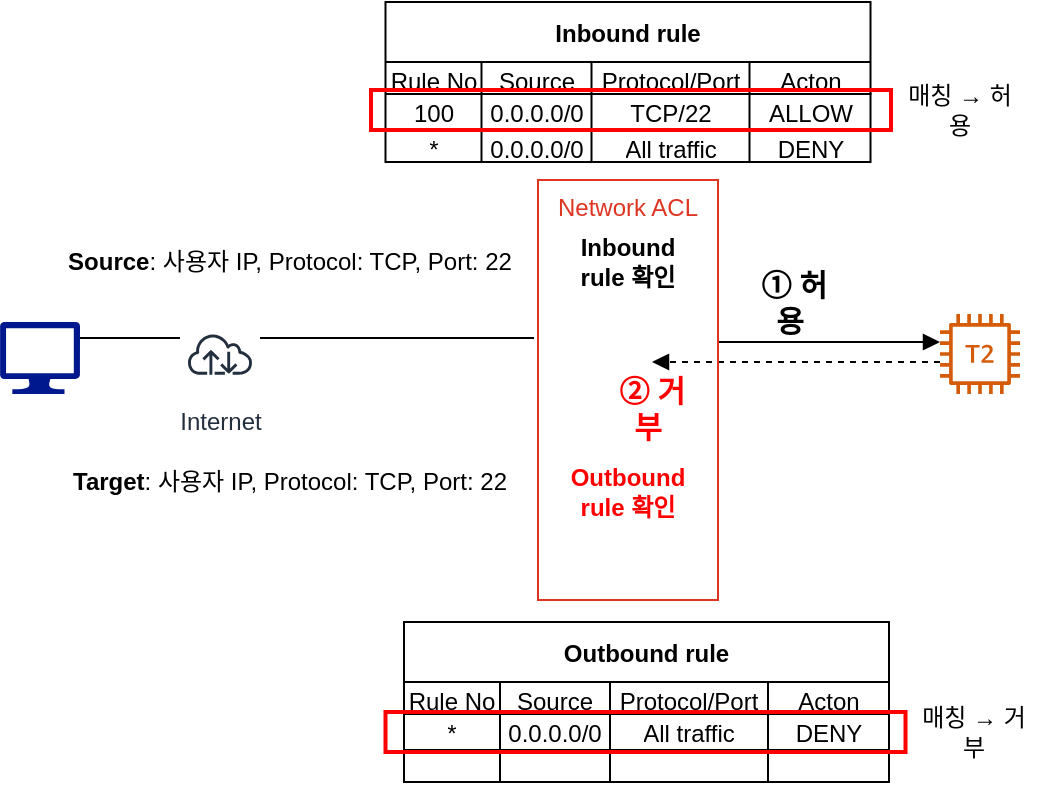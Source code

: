 <mxfile version="20.8.16" type="device"><diagram name="페이지-1" id="0qVLypGxp-LE01SH3K2b"><mxGraphModel dx="1114" dy="877" grid="1" gridSize="10" guides="1" tooltips="1" connect="1" arrows="1" fold="1" page="1" pageScale="1" pageWidth="827" pageHeight="1169" math="0" shadow="0"><root><mxCell id="0"/><mxCell id="1" parent="0"/><mxCell id="EIjQXRE9DcEJxLX_bb-6-1" style="edgeStyle=orthogonalEdgeStyle;rounded=0;orthogonalLoop=1;jettySize=auto;html=1;entryX=-0.022;entryY=0.424;entryDx=0;entryDy=0;entryPerimeter=0;endArrow=none;endFill=0;" edge="1" parent="1"><mxGeometry relative="1" as="geometry"><mxPoint x="130" y="248.04" as="sourcePoint"/><mxPoint x="357.02" y="248.04" as="targetPoint"/></mxGeometry></mxCell><mxCell id="EIjQXRE9DcEJxLX_bb-6-2" value="" style="sketch=0;aspect=fixed;pointerEvents=1;shadow=0;dashed=0;html=1;strokeColor=none;labelPosition=center;verticalLabelPosition=bottom;verticalAlign=top;align=center;fillColor=#00188D;shape=mxgraph.azure.computer" vertex="1" parent="1"><mxGeometry x="90" y="240" width="40" height="36" as="geometry"/></mxCell><mxCell id="EIjQXRE9DcEJxLX_bb-6-3" style="edgeStyle=orthogonalEdgeStyle;rounded=0;orthogonalLoop=1;jettySize=auto;html=1;endArrow=block;endFill=1;dashed=1;" edge="1" parent="1" source="EIjQXRE9DcEJxLX_bb-6-4"><mxGeometry relative="1" as="geometry"><Array as="points"><mxPoint x="540" y="260"/><mxPoint x="540" y="260"/></Array><mxPoint x="527" y="260" as="sourcePoint"/><mxPoint x="416" y="260" as="targetPoint"/></mxGeometry></mxCell><mxCell id="EIjQXRE9DcEJxLX_bb-6-4" value="" style="sketch=0;outlineConnect=0;fontColor=#232F3E;gradientColor=none;fillColor=#D45B07;strokeColor=none;dashed=0;verticalLabelPosition=bottom;verticalAlign=top;align=center;html=1;fontSize=12;fontStyle=0;aspect=fixed;pointerEvents=1;shape=mxgraph.aws4.t2_instance;" vertex="1" parent="1"><mxGeometry x="560" y="236" width="40" height="40" as="geometry"/></mxCell><mxCell id="EIjQXRE9DcEJxLX_bb-6-5" style="edgeStyle=orthogonalEdgeStyle;rounded=0;orthogonalLoop=1;jettySize=auto;html=1;endArrow=block;endFill=1;" edge="1" parent="1" source="EIjQXRE9DcEJxLX_bb-6-7" target="EIjQXRE9DcEJxLX_bb-6-4"><mxGeometry relative="1" as="geometry"><Array as="points"><mxPoint x="530" y="250"/><mxPoint x="530" y="250"/></Array></mxGeometry></mxCell><mxCell id="EIjQXRE9DcEJxLX_bb-6-7" value="Network ACL" style="fillColor=none;strokeColor=#DD3522;verticalAlign=top;fontStyle=0;fontColor=#DD3522;" vertex="1" parent="1"><mxGeometry x="359" y="169" width="90" height="210" as="geometry"/></mxCell><mxCell id="EIjQXRE9DcEJxLX_bb-6-8" value="Internet" style="sketch=0;outlineConnect=0;fontColor=#232F3E;gradientColor=none;strokeColor=#232F3E;fillColor=#ffffff;dashed=0;verticalLabelPosition=bottom;verticalAlign=top;align=center;html=1;fontSize=12;fontStyle=0;aspect=fixed;shape=mxgraph.aws4.resourceIcon;resIcon=mxgraph.aws4.internet;" vertex="1" parent="1"><mxGeometry x="180" y="236" width="40" height="40" as="geometry"/></mxCell><mxCell id="EIjQXRE9DcEJxLX_bb-6-9" value="&lt;b&gt;Source&lt;/b&gt;: 사용자 IP, Protocol: TCP, Port: 22" style="text;html=1;strokeColor=none;fillColor=none;align=center;verticalAlign=middle;whiteSpace=wrap;rounded=0;" vertex="1" parent="1"><mxGeometry x="120" y="200" width="230" height="20" as="geometry"/></mxCell><mxCell id="EIjQXRE9DcEJxLX_bb-6-10" value="&lt;b&gt;Target&lt;/b&gt;: 사용자 IP, Protocol: TCP, Port: 22" style="text;html=1;strokeColor=none;fillColor=none;align=center;verticalAlign=middle;whiteSpace=wrap;rounded=0;" vertex="1" parent="1"><mxGeometry x="120" y="310" width="230" height="20" as="geometry"/></mxCell><mxCell id="EIjQXRE9DcEJxLX_bb-6-11" value="Inbound rule 확인" style="text;html=1;strokeColor=none;fillColor=none;align=center;verticalAlign=middle;whiteSpace=wrap;rounded=0;fontStyle=1" vertex="1" parent="1"><mxGeometry x="369" y="195" width="70" height="30" as="geometry"/></mxCell><mxCell id="EIjQXRE9DcEJxLX_bb-6-12" value="&amp;nbsp;① 허용" style="text;html=1;strokeColor=none;fillColor=none;align=center;verticalAlign=middle;whiteSpace=wrap;rounded=0;fontStyle=1;fontSize=15;" vertex="1" parent="1"><mxGeometry x="460" y="217.5" width="50" height="25" as="geometry"/></mxCell><mxCell id="EIjQXRE9DcEJxLX_bb-6-13" value="&amp;nbsp;② 거부" style="text;html=1;strokeColor=none;fillColor=none;align=center;verticalAlign=middle;whiteSpace=wrap;rounded=0;fontStyle=1;fontSize=15;fontColor=#FF0000;" vertex="1" parent="1"><mxGeometry x="389" y="270" width="50" height="25" as="geometry"/></mxCell><mxCell id="EIjQXRE9DcEJxLX_bb-6-14" value="Outbound rule 확인" style="text;html=1;strokeColor=none;fillColor=none;align=center;verticalAlign=middle;whiteSpace=wrap;rounded=0;fontStyle=1;fontColor=#FF0000;" vertex="1" parent="1"><mxGeometry x="369" y="310" width="70" height="30" as="geometry"/></mxCell><mxCell id="EIjQXRE9DcEJxLX_bb-6-47" value="Inbound rule" style="shape=table;startSize=30;container=1;collapsible=0;childLayout=tableLayout;fontStyle=1" vertex="1" parent="1"><mxGeometry x="282.75" y="80" width="242.5" height="80" as="geometry"/></mxCell><mxCell id="EIjQXRE9DcEJxLX_bb-6-48" value="" style="shape=tableRow;horizontal=0;startSize=0;swimlaneHead=0;swimlaneBody=0;strokeColor=inherit;top=0;left=0;bottom=0;right=0;collapsible=0;dropTarget=0;fillColor=none;points=[[0,0.5],[1,0.5]];portConstraint=eastwest;" vertex="1" parent="EIjQXRE9DcEJxLX_bb-6-47"><mxGeometry y="30" width="242.5" height="16" as="geometry"/></mxCell><mxCell id="EIjQXRE9DcEJxLX_bb-6-49" value="Rule No" style="shape=partialRectangle;html=1;whiteSpace=wrap;connectable=0;strokeColor=inherit;overflow=hidden;fillColor=none;top=0;left=0;bottom=0;right=0;pointerEvents=1;" vertex="1" parent="EIjQXRE9DcEJxLX_bb-6-48"><mxGeometry width="48" height="16" as="geometry"><mxRectangle width="48" height="16" as="alternateBounds"/></mxGeometry></mxCell><mxCell id="EIjQXRE9DcEJxLX_bb-6-50" value="Source" style="shape=partialRectangle;html=1;whiteSpace=wrap;connectable=0;strokeColor=inherit;overflow=hidden;fillColor=none;top=0;left=0;bottom=0;right=0;pointerEvents=1;" vertex="1" parent="EIjQXRE9DcEJxLX_bb-6-48"><mxGeometry x="48" width="55" height="16" as="geometry"><mxRectangle width="55" height="16" as="alternateBounds"/></mxGeometry></mxCell><mxCell id="EIjQXRE9DcEJxLX_bb-6-51" value="Protocol/Port" style="shape=partialRectangle;html=1;whiteSpace=wrap;connectable=0;strokeColor=inherit;overflow=hidden;fillColor=none;top=0;left=0;bottom=0;right=0;pointerEvents=1;" vertex="1" parent="EIjQXRE9DcEJxLX_bb-6-48"><mxGeometry x="103" width="79" height="16" as="geometry"><mxRectangle width="79" height="16" as="alternateBounds"/></mxGeometry></mxCell><mxCell id="EIjQXRE9DcEJxLX_bb-6-52" value="Acton" style="shape=partialRectangle;html=1;whiteSpace=wrap;connectable=0;strokeColor=inherit;overflow=hidden;fillColor=none;top=0;left=0;bottom=0;right=0;pointerEvents=1;" vertex="1" parent="EIjQXRE9DcEJxLX_bb-6-48"><mxGeometry x="182" width="61" height="16" as="geometry"><mxRectangle width="61" height="16" as="alternateBounds"/></mxGeometry></mxCell><mxCell id="EIjQXRE9DcEJxLX_bb-6-53" value="" style="shape=tableRow;horizontal=0;startSize=0;swimlaneHead=0;swimlaneBody=0;strokeColor=inherit;top=0;left=0;bottom=0;right=0;collapsible=0;dropTarget=0;fillColor=none;points=[[0,0.5],[1,0.5]];portConstraint=eastwest;" vertex="1" parent="EIjQXRE9DcEJxLX_bb-6-47"><mxGeometry y="46" width="242.5" height="18" as="geometry"/></mxCell><mxCell id="EIjQXRE9DcEJxLX_bb-6-54" value="100" style="shape=partialRectangle;html=1;whiteSpace=wrap;connectable=0;strokeColor=inherit;overflow=hidden;fillColor=none;top=0;left=0;bottom=0;right=0;pointerEvents=1;" vertex="1" parent="EIjQXRE9DcEJxLX_bb-6-53"><mxGeometry width="48" height="18" as="geometry"><mxRectangle width="48" height="18" as="alternateBounds"/></mxGeometry></mxCell><mxCell id="EIjQXRE9DcEJxLX_bb-6-55" value="0.0.0.0/0" style="shape=partialRectangle;html=1;whiteSpace=wrap;connectable=0;strokeColor=inherit;overflow=hidden;fillColor=none;top=0;left=0;bottom=0;right=0;pointerEvents=1;" vertex="1" parent="EIjQXRE9DcEJxLX_bb-6-53"><mxGeometry x="48" width="55" height="18" as="geometry"><mxRectangle width="55" height="18" as="alternateBounds"/></mxGeometry></mxCell><mxCell id="EIjQXRE9DcEJxLX_bb-6-56" value="TCP/22" style="shape=partialRectangle;html=1;whiteSpace=wrap;connectable=0;strokeColor=inherit;overflow=hidden;fillColor=none;top=0;left=0;bottom=0;right=0;pointerEvents=1;" vertex="1" parent="EIjQXRE9DcEJxLX_bb-6-53"><mxGeometry x="103" width="79" height="18" as="geometry"><mxRectangle width="79" height="18" as="alternateBounds"/></mxGeometry></mxCell><mxCell id="EIjQXRE9DcEJxLX_bb-6-57" value="ALLOW" style="shape=partialRectangle;html=1;whiteSpace=wrap;connectable=0;strokeColor=inherit;overflow=hidden;fillColor=none;top=0;left=0;bottom=0;right=0;pointerEvents=1;" vertex="1" parent="EIjQXRE9DcEJxLX_bb-6-53"><mxGeometry x="182" width="61" height="18" as="geometry"><mxRectangle width="61" height="18" as="alternateBounds"/></mxGeometry></mxCell><mxCell id="EIjQXRE9DcEJxLX_bb-6-58" value="" style="shape=tableRow;horizontal=0;startSize=0;swimlaneHead=0;swimlaneBody=0;strokeColor=inherit;top=0;left=0;bottom=0;right=0;collapsible=0;dropTarget=0;fillColor=none;points=[[0,0.5],[1,0.5]];portConstraint=eastwest;" vertex="1" parent="EIjQXRE9DcEJxLX_bb-6-47"><mxGeometry y="64" width="242.5" height="16" as="geometry"/></mxCell><mxCell id="EIjQXRE9DcEJxLX_bb-6-59" value="*" style="shape=partialRectangle;html=1;whiteSpace=wrap;connectable=0;strokeColor=inherit;overflow=hidden;fillColor=none;top=0;left=0;bottom=0;right=0;pointerEvents=1;" vertex="1" parent="EIjQXRE9DcEJxLX_bb-6-58"><mxGeometry width="48" height="16" as="geometry"><mxRectangle width="48" height="16" as="alternateBounds"/></mxGeometry></mxCell><mxCell id="EIjQXRE9DcEJxLX_bb-6-60" value="0.0.0.0/0" style="shape=partialRectangle;html=1;whiteSpace=wrap;connectable=0;strokeColor=inherit;overflow=hidden;fillColor=none;top=0;left=0;bottom=0;right=0;pointerEvents=1;" vertex="1" parent="EIjQXRE9DcEJxLX_bb-6-58"><mxGeometry x="48" width="55" height="16" as="geometry"><mxRectangle width="55" height="16" as="alternateBounds"/></mxGeometry></mxCell><mxCell id="EIjQXRE9DcEJxLX_bb-6-61" value="All traffic" style="shape=partialRectangle;html=1;whiteSpace=wrap;connectable=0;strokeColor=inherit;overflow=hidden;fillColor=none;top=0;left=0;bottom=0;right=0;pointerEvents=1;" vertex="1" parent="EIjQXRE9DcEJxLX_bb-6-58"><mxGeometry x="103" width="79" height="16" as="geometry"><mxRectangle width="79" height="16" as="alternateBounds"/></mxGeometry></mxCell><mxCell id="EIjQXRE9DcEJxLX_bb-6-62" value="DENY" style="shape=partialRectangle;html=1;whiteSpace=wrap;connectable=0;strokeColor=inherit;overflow=hidden;fillColor=none;top=0;left=0;bottom=0;right=0;pointerEvents=1;" vertex="1" parent="EIjQXRE9DcEJxLX_bb-6-58"><mxGeometry x="182" width="61" height="16" as="geometry"><mxRectangle width="61" height="16" as="alternateBounds"/></mxGeometry></mxCell><mxCell id="EIjQXRE9DcEJxLX_bb-6-63" value="Outbound rule" style="shape=table;startSize=30;container=1;collapsible=0;childLayout=tableLayout;fontStyle=1" vertex="1" parent="1"><mxGeometry x="292" y="390" width="242.5" height="80" as="geometry"/></mxCell><mxCell id="EIjQXRE9DcEJxLX_bb-6-64" value="" style="shape=tableRow;horizontal=0;startSize=0;swimlaneHead=0;swimlaneBody=0;strokeColor=inherit;top=0;left=0;bottom=0;right=0;collapsible=0;dropTarget=0;fillColor=none;points=[[0,0.5],[1,0.5]];portConstraint=eastwest;" vertex="1" parent="EIjQXRE9DcEJxLX_bb-6-63"><mxGeometry y="30" width="242.5" height="16" as="geometry"/></mxCell><mxCell id="EIjQXRE9DcEJxLX_bb-6-65" value="Rule No" style="shape=partialRectangle;html=1;whiteSpace=wrap;connectable=0;strokeColor=inherit;overflow=hidden;fillColor=none;top=0;left=0;bottom=0;right=0;pointerEvents=1;" vertex="1" parent="EIjQXRE9DcEJxLX_bb-6-64"><mxGeometry width="48" height="16" as="geometry"><mxRectangle width="48" height="16" as="alternateBounds"/></mxGeometry></mxCell><mxCell id="EIjQXRE9DcEJxLX_bb-6-66" value="Source" style="shape=partialRectangle;html=1;whiteSpace=wrap;connectable=0;strokeColor=inherit;overflow=hidden;fillColor=none;top=0;left=0;bottom=0;right=0;pointerEvents=1;" vertex="1" parent="EIjQXRE9DcEJxLX_bb-6-64"><mxGeometry x="48" width="55" height="16" as="geometry"><mxRectangle width="55" height="16" as="alternateBounds"/></mxGeometry></mxCell><mxCell id="EIjQXRE9DcEJxLX_bb-6-67" value="Protocol/Port" style="shape=partialRectangle;html=1;whiteSpace=wrap;connectable=0;strokeColor=inherit;overflow=hidden;fillColor=none;top=0;left=0;bottom=0;right=0;pointerEvents=1;" vertex="1" parent="EIjQXRE9DcEJxLX_bb-6-64"><mxGeometry x="103" width="79" height="16" as="geometry"><mxRectangle width="79" height="16" as="alternateBounds"/></mxGeometry></mxCell><mxCell id="EIjQXRE9DcEJxLX_bb-6-68" value="Acton" style="shape=partialRectangle;html=1;whiteSpace=wrap;connectable=0;strokeColor=inherit;overflow=hidden;fillColor=none;top=0;left=0;bottom=0;right=0;pointerEvents=1;" vertex="1" parent="EIjQXRE9DcEJxLX_bb-6-64"><mxGeometry x="182" width="61" height="16" as="geometry"><mxRectangle width="61" height="16" as="alternateBounds"/></mxGeometry></mxCell><mxCell id="EIjQXRE9DcEJxLX_bb-6-69" value="" style="shape=tableRow;horizontal=0;startSize=0;swimlaneHead=0;swimlaneBody=0;strokeColor=inherit;top=0;left=0;bottom=0;right=0;collapsible=0;dropTarget=0;fillColor=none;points=[[0,0.5],[1,0.5]];portConstraint=eastwest;" vertex="1" parent="EIjQXRE9DcEJxLX_bb-6-63"><mxGeometry y="46" width="242.5" height="18" as="geometry"/></mxCell><mxCell id="EIjQXRE9DcEJxLX_bb-6-70" value="*" style="shape=partialRectangle;html=1;whiteSpace=wrap;connectable=0;strokeColor=inherit;overflow=hidden;fillColor=none;top=0;left=0;bottom=0;right=0;pointerEvents=1;" vertex="1" parent="EIjQXRE9DcEJxLX_bb-6-69"><mxGeometry width="48" height="18" as="geometry"><mxRectangle width="48" height="18" as="alternateBounds"/></mxGeometry></mxCell><mxCell id="EIjQXRE9DcEJxLX_bb-6-71" value="0.0.0.0/0" style="shape=partialRectangle;html=1;whiteSpace=wrap;connectable=0;strokeColor=inherit;overflow=hidden;fillColor=none;top=0;left=0;bottom=0;right=0;pointerEvents=1;" vertex="1" parent="EIjQXRE9DcEJxLX_bb-6-69"><mxGeometry x="48" width="55" height="18" as="geometry"><mxRectangle width="55" height="18" as="alternateBounds"/></mxGeometry></mxCell><mxCell id="EIjQXRE9DcEJxLX_bb-6-72" value="All traffic" style="shape=partialRectangle;html=1;whiteSpace=wrap;connectable=0;strokeColor=inherit;overflow=hidden;fillColor=none;top=0;left=0;bottom=0;right=0;pointerEvents=1;" vertex="1" parent="EIjQXRE9DcEJxLX_bb-6-69"><mxGeometry x="103" width="79" height="18" as="geometry"><mxRectangle width="79" height="18" as="alternateBounds"/></mxGeometry></mxCell><mxCell id="EIjQXRE9DcEJxLX_bb-6-73" value="DENY" style="shape=partialRectangle;html=1;whiteSpace=wrap;connectable=0;strokeColor=inherit;overflow=hidden;fillColor=none;top=0;left=0;bottom=0;right=0;pointerEvents=1;" vertex="1" parent="EIjQXRE9DcEJxLX_bb-6-69"><mxGeometry x="182" width="61" height="18" as="geometry"><mxRectangle width="61" height="18" as="alternateBounds"/></mxGeometry></mxCell><mxCell id="EIjQXRE9DcEJxLX_bb-6-74" value="" style="shape=tableRow;horizontal=0;startSize=0;swimlaneHead=0;swimlaneBody=0;strokeColor=inherit;top=0;left=0;bottom=0;right=0;collapsible=0;dropTarget=0;fillColor=none;points=[[0,0.5],[1,0.5]];portConstraint=eastwest;" vertex="1" parent="EIjQXRE9DcEJxLX_bb-6-63"><mxGeometry y="64" width="242.5" height="16" as="geometry"/></mxCell><mxCell id="EIjQXRE9DcEJxLX_bb-6-75" value="" style="shape=partialRectangle;html=1;whiteSpace=wrap;connectable=0;strokeColor=inherit;overflow=hidden;fillColor=none;top=0;left=0;bottom=0;right=0;pointerEvents=1;" vertex="1" parent="EIjQXRE9DcEJxLX_bb-6-74"><mxGeometry width="48" height="16" as="geometry"><mxRectangle width="48" height="16" as="alternateBounds"/></mxGeometry></mxCell><mxCell id="EIjQXRE9DcEJxLX_bb-6-76" value="" style="shape=partialRectangle;html=1;whiteSpace=wrap;connectable=0;strokeColor=inherit;overflow=hidden;fillColor=none;top=0;left=0;bottom=0;right=0;pointerEvents=1;" vertex="1" parent="EIjQXRE9DcEJxLX_bb-6-74"><mxGeometry x="48" width="55" height="16" as="geometry"><mxRectangle width="55" height="16" as="alternateBounds"/></mxGeometry></mxCell><mxCell id="EIjQXRE9DcEJxLX_bb-6-77" value="" style="shape=partialRectangle;html=1;whiteSpace=wrap;connectable=0;strokeColor=inherit;overflow=hidden;fillColor=none;top=0;left=0;bottom=0;right=0;pointerEvents=1;" vertex="1" parent="EIjQXRE9DcEJxLX_bb-6-74"><mxGeometry x="103" width="79" height="16" as="geometry"><mxRectangle width="79" height="16" as="alternateBounds"/></mxGeometry></mxCell><mxCell id="EIjQXRE9DcEJxLX_bb-6-78" value="" style="shape=partialRectangle;html=1;whiteSpace=wrap;connectable=0;strokeColor=inherit;overflow=hidden;fillColor=none;top=0;left=0;bottom=0;right=0;pointerEvents=1;" vertex="1" parent="EIjQXRE9DcEJxLX_bb-6-74"><mxGeometry x="182" width="61" height="16" as="geometry"><mxRectangle width="61" height="16" as="alternateBounds"/></mxGeometry></mxCell><mxCell id="EIjQXRE9DcEJxLX_bb-6-79" value="" style="rounded=0;whiteSpace=wrap;html=1;fillColor=none;strokeColor=#FF0000;strokeWidth=2;" vertex="1" parent="1"><mxGeometry x="275.5" y="124" width="260" height="20" as="geometry"/></mxCell><mxCell id="EIjQXRE9DcEJxLX_bb-6-80" value="매칭 → 허용" style="text;html=1;strokeColor=none;fillColor=none;align=center;verticalAlign=middle;whiteSpace=wrap;rounded=0;" vertex="1" parent="1"><mxGeometry x="540" y="119" width="60" height="30" as="geometry"/></mxCell><mxCell id="EIjQXRE9DcEJxLX_bb-6-81" value="" style="rounded=0;whiteSpace=wrap;html=1;fillColor=none;strokeColor=#FF0000;strokeWidth=2;" vertex="1" parent="1"><mxGeometry x="282.75" y="435" width="260" height="20" as="geometry"/></mxCell><mxCell id="EIjQXRE9DcEJxLX_bb-6-82" value="매칭 → 거부" style="text;html=1;strokeColor=none;fillColor=none;align=center;verticalAlign=middle;whiteSpace=wrap;rounded=0;" vertex="1" parent="1"><mxGeometry x="547.25" y="430" width="60" height="30" as="geometry"/></mxCell></root></mxGraphModel></diagram></mxfile>